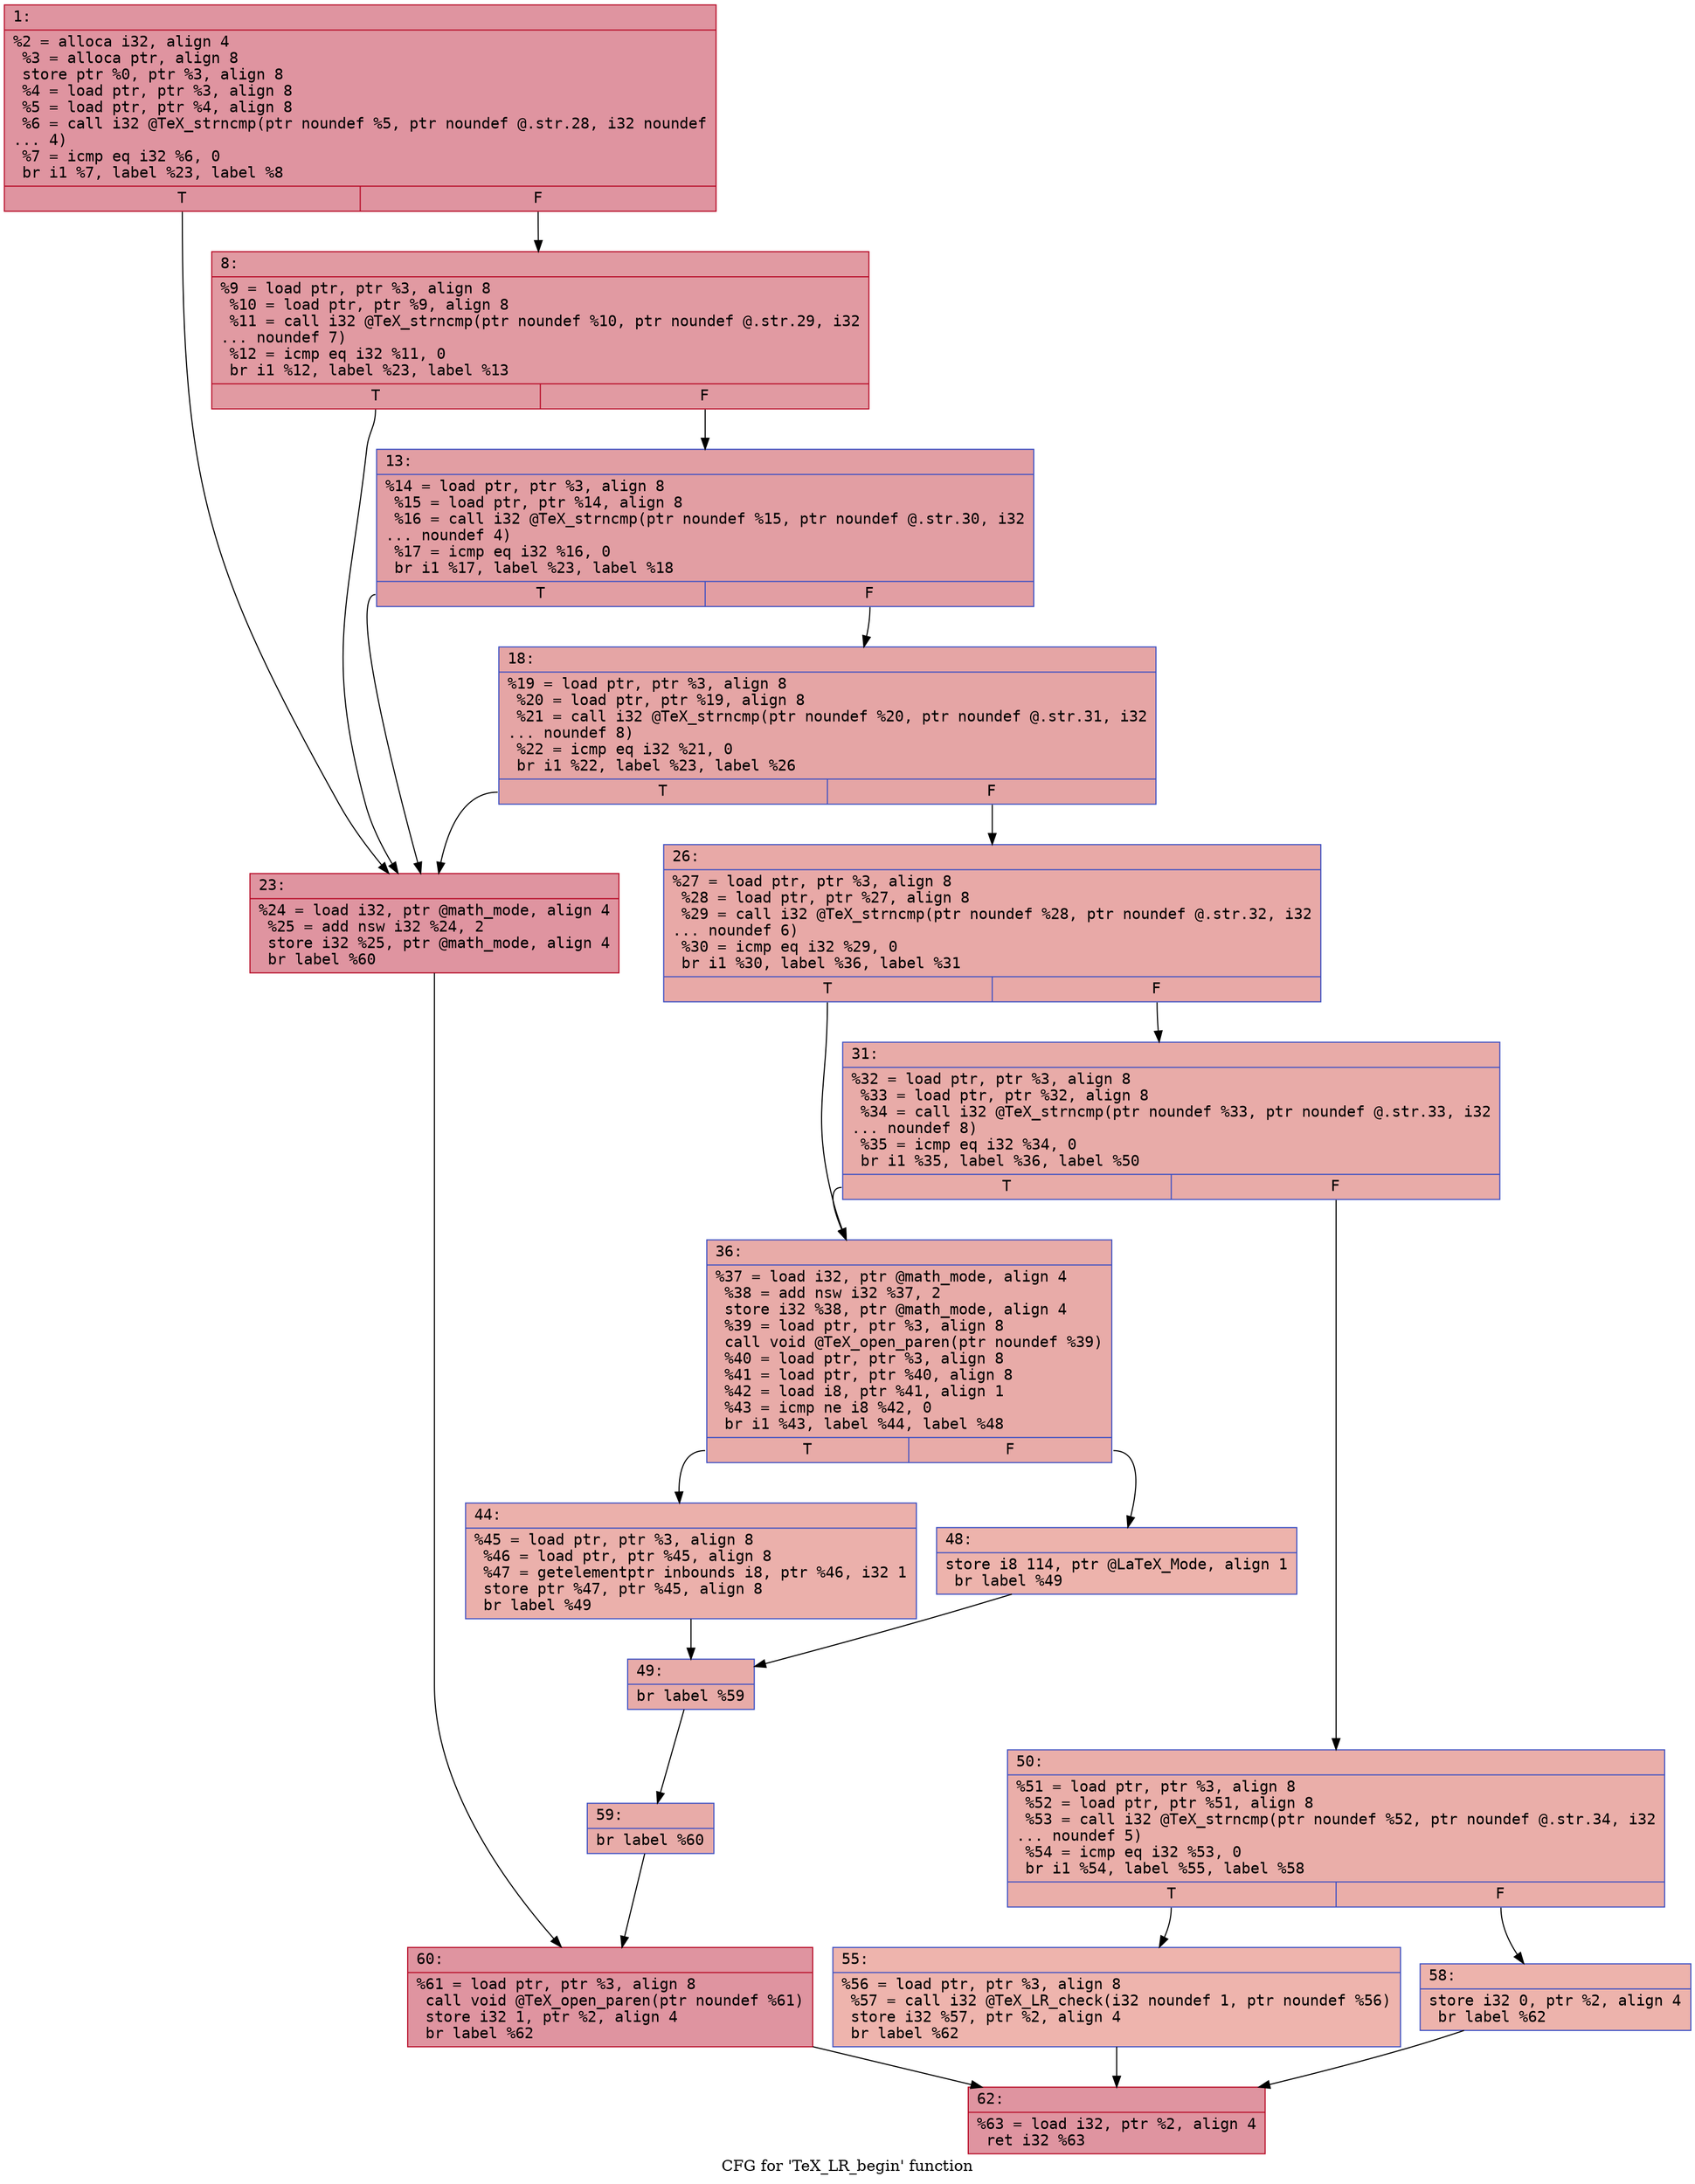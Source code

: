 digraph "CFG for 'TeX_LR_begin' function" {
	label="CFG for 'TeX_LR_begin' function";

	Node0x600001985ae0 [shape=record,color="#b70d28ff", style=filled, fillcolor="#b70d2870" fontname="Courier",label="{1:\l|  %2 = alloca i32, align 4\l  %3 = alloca ptr, align 8\l  store ptr %0, ptr %3, align 8\l  %4 = load ptr, ptr %3, align 8\l  %5 = load ptr, ptr %4, align 8\l  %6 = call i32 @TeX_strncmp(ptr noundef %5, ptr noundef @.str.28, i32 noundef\l... 4)\l  %7 = icmp eq i32 %6, 0\l  br i1 %7, label %23, label %8\l|{<s0>T|<s1>F}}"];
	Node0x600001985ae0:s0 -> Node0x600001985c20[tooltip="1 -> 23\nProbability 37.50%" ];
	Node0x600001985ae0:s1 -> Node0x600001985b30[tooltip="1 -> 8\nProbability 62.50%" ];
	Node0x600001985b30 [shape=record,color="#b70d28ff", style=filled, fillcolor="#bb1b2c70" fontname="Courier",label="{8:\l|  %9 = load ptr, ptr %3, align 8\l  %10 = load ptr, ptr %9, align 8\l  %11 = call i32 @TeX_strncmp(ptr noundef %10, ptr noundef @.str.29, i32\l... noundef 7)\l  %12 = icmp eq i32 %11, 0\l  br i1 %12, label %23, label %13\l|{<s0>T|<s1>F}}"];
	Node0x600001985b30:s0 -> Node0x600001985c20[tooltip="8 -> 23\nProbability 37.50%" ];
	Node0x600001985b30:s1 -> Node0x600001985b80[tooltip="8 -> 13\nProbability 62.50%" ];
	Node0x600001985b80 [shape=record,color="#3d50c3ff", style=filled, fillcolor="#be242e70" fontname="Courier",label="{13:\l|  %14 = load ptr, ptr %3, align 8\l  %15 = load ptr, ptr %14, align 8\l  %16 = call i32 @TeX_strncmp(ptr noundef %15, ptr noundef @.str.30, i32\l... noundef 4)\l  %17 = icmp eq i32 %16, 0\l  br i1 %17, label %23, label %18\l|{<s0>T|<s1>F}}"];
	Node0x600001985b80:s0 -> Node0x600001985c20[tooltip="13 -> 23\nProbability 37.50%" ];
	Node0x600001985b80:s1 -> Node0x600001985bd0[tooltip="13 -> 18\nProbability 62.50%" ];
	Node0x600001985bd0 [shape=record,color="#3d50c3ff", style=filled, fillcolor="#c5333470" fontname="Courier",label="{18:\l|  %19 = load ptr, ptr %3, align 8\l  %20 = load ptr, ptr %19, align 8\l  %21 = call i32 @TeX_strncmp(ptr noundef %20, ptr noundef @.str.31, i32\l... noundef 8)\l  %22 = icmp eq i32 %21, 0\l  br i1 %22, label %23, label %26\l|{<s0>T|<s1>F}}"];
	Node0x600001985bd0:s0 -> Node0x600001985c20[tooltip="18 -> 23\nProbability 37.50%" ];
	Node0x600001985bd0:s1 -> Node0x600001985c70[tooltip="18 -> 26\nProbability 62.50%" ];
	Node0x600001985c20 [shape=record,color="#b70d28ff", style=filled, fillcolor="#b70d2870" fontname="Courier",label="{23:\l|  %24 = load i32, ptr @math_mode, align 4\l  %25 = add nsw i32 %24, 2\l  store i32 %25, ptr @math_mode, align 4\l  br label %60\l}"];
	Node0x600001985c20 -> Node0x600001985f90[tooltip="23 -> 60\nProbability 100.00%" ];
	Node0x600001985c70 [shape=record,color="#3d50c3ff", style=filled, fillcolor="#ca3b3770" fontname="Courier",label="{26:\l|  %27 = load ptr, ptr %3, align 8\l  %28 = load ptr, ptr %27, align 8\l  %29 = call i32 @TeX_strncmp(ptr noundef %28, ptr noundef @.str.32, i32\l... noundef 6)\l  %30 = icmp eq i32 %29, 0\l  br i1 %30, label %36, label %31\l|{<s0>T|<s1>F}}"];
	Node0x600001985c70:s0 -> Node0x600001985d10[tooltip="26 -> 36\nProbability 37.50%" ];
	Node0x600001985c70:s1 -> Node0x600001985cc0[tooltip="26 -> 31\nProbability 62.50%" ];
	Node0x600001985cc0 [shape=record,color="#3d50c3ff", style=filled, fillcolor="#cc403a70" fontname="Courier",label="{31:\l|  %32 = load ptr, ptr %3, align 8\l  %33 = load ptr, ptr %32, align 8\l  %34 = call i32 @TeX_strncmp(ptr noundef %33, ptr noundef @.str.33, i32\l... noundef 8)\l  %35 = icmp eq i32 %34, 0\l  br i1 %35, label %36, label %50\l|{<s0>T|<s1>F}}"];
	Node0x600001985cc0:s0 -> Node0x600001985d10[tooltip="31 -> 36\nProbability 37.50%" ];
	Node0x600001985cc0:s1 -> Node0x600001985e50[tooltip="31 -> 50\nProbability 62.50%" ];
	Node0x600001985d10 [shape=record,color="#3d50c3ff", style=filled, fillcolor="#cc403a70" fontname="Courier",label="{36:\l|  %37 = load i32, ptr @math_mode, align 4\l  %38 = add nsw i32 %37, 2\l  store i32 %38, ptr @math_mode, align 4\l  %39 = load ptr, ptr %3, align 8\l  call void @TeX_open_paren(ptr noundef %39)\l  %40 = load ptr, ptr %3, align 8\l  %41 = load ptr, ptr %40, align 8\l  %42 = load i8, ptr %41, align 1\l  %43 = icmp ne i8 %42, 0\l  br i1 %43, label %44, label %48\l|{<s0>T|<s1>F}}"];
	Node0x600001985d10:s0 -> Node0x600001985d60[tooltip="36 -> 44\nProbability 62.50%" ];
	Node0x600001985d10:s1 -> Node0x600001985db0[tooltip="36 -> 48\nProbability 37.50%" ];
	Node0x600001985d60 [shape=record,color="#3d50c3ff", style=filled, fillcolor="#d24b4070" fontname="Courier",label="{44:\l|  %45 = load ptr, ptr %3, align 8\l  %46 = load ptr, ptr %45, align 8\l  %47 = getelementptr inbounds i8, ptr %46, i32 1\l  store ptr %47, ptr %45, align 8\l  br label %49\l}"];
	Node0x600001985d60 -> Node0x600001985e00[tooltip="44 -> 49\nProbability 100.00%" ];
	Node0x600001985db0 [shape=record,color="#3d50c3ff", style=filled, fillcolor="#d6524470" fontname="Courier",label="{48:\l|  store i8 114, ptr @LaTeX_Mode, align 1\l  br label %49\l}"];
	Node0x600001985db0 -> Node0x600001985e00[tooltip="48 -> 49\nProbability 100.00%" ];
	Node0x600001985e00 [shape=record,color="#3d50c3ff", style=filled, fillcolor="#cc403a70" fontname="Courier",label="{49:\l|  br label %59\l}"];
	Node0x600001985e00 -> Node0x600001985f40[tooltip="49 -> 59\nProbability 100.00%" ];
	Node0x600001985e50 [shape=record,color="#3d50c3ff", style=filled, fillcolor="#d0473d70" fontname="Courier",label="{50:\l|  %51 = load ptr, ptr %3, align 8\l  %52 = load ptr, ptr %51, align 8\l  %53 = call i32 @TeX_strncmp(ptr noundef %52, ptr noundef @.str.34, i32\l... noundef 5)\l  %54 = icmp eq i32 %53, 0\l  br i1 %54, label %55, label %58\l|{<s0>T|<s1>F}}"];
	Node0x600001985e50:s0 -> Node0x600001985ea0[tooltip="50 -> 55\nProbability 37.50%" ];
	Node0x600001985e50:s1 -> Node0x600001985ef0[tooltip="50 -> 58\nProbability 62.50%" ];
	Node0x600001985ea0 [shape=record,color="#3d50c3ff", style=filled, fillcolor="#d8564670" fontname="Courier",label="{55:\l|  %56 = load ptr, ptr %3, align 8\l  %57 = call i32 @TeX_LR_check(i32 noundef 1, ptr noundef %56)\l  store i32 %57, ptr %2, align 4\l  br label %62\l}"];
	Node0x600001985ea0 -> Node0x600001985fe0[tooltip="55 -> 62\nProbability 100.00%" ];
	Node0x600001985ef0 [shape=record,color="#3d50c3ff", style=filled, fillcolor="#d6524470" fontname="Courier",label="{58:\l|  store i32 0, ptr %2, align 4\l  br label %62\l}"];
	Node0x600001985ef0 -> Node0x600001985fe0[tooltip="58 -> 62\nProbability 100.00%" ];
	Node0x600001985f40 [shape=record,color="#3d50c3ff", style=filled, fillcolor="#cc403a70" fontname="Courier",label="{59:\l|  br label %60\l}"];
	Node0x600001985f40 -> Node0x600001985f90[tooltip="59 -> 60\nProbability 100.00%" ];
	Node0x600001985f90 [shape=record,color="#b70d28ff", style=filled, fillcolor="#b70d2870" fontname="Courier",label="{60:\l|  %61 = load ptr, ptr %3, align 8\l  call void @TeX_open_paren(ptr noundef %61)\l  store i32 1, ptr %2, align 4\l  br label %62\l}"];
	Node0x600001985f90 -> Node0x600001985fe0[tooltip="60 -> 62\nProbability 100.00%" ];
	Node0x600001985fe0 [shape=record,color="#b70d28ff", style=filled, fillcolor="#b70d2870" fontname="Courier",label="{62:\l|  %63 = load i32, ptr %2, align 4\l  ret i32 %63\l}"];
}
